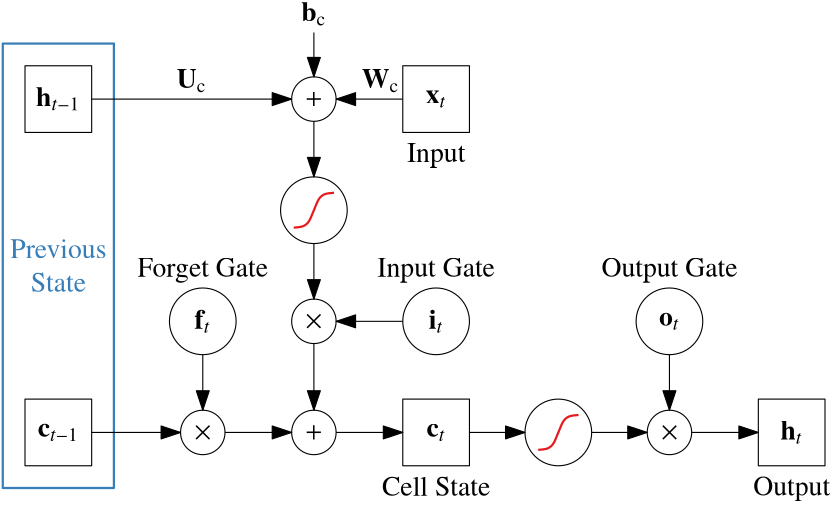 <?xml version="1.0"?>
<!DOCTYPE ipe SYSTEM "ipe.dtd">
<ipe version="70206" creator="Ipe 7.2.7">
<info created="D:20170627172802" modified="D:20170707154630"/>
<preamble>\usepackage{amsmath}
\usepackage{txfonts}
</preamble>
<ipestyle name="basic">
<symbol name="arrow/arc(spx)">
<path stroke="sym-stroke" fill="sym-stroke" pen="sym-pen">
0 0 m
-1 0.333 l
-1 -0.333 l
h
</path>
</symbol>
<symbol name="arrow/farc(spx)">
<path stroke="sym-stroke" fill="white" pen="sym-pen">
0 0 m
-1 0.333 l
-1 -0.333 l
h
</path>
</symbol>
<symbol name="arrow/ptarc(spx)">
<path stroke="sym-stroke" fill="sym-stroke" pen="sym-pen">
0 0 m
-1 0.333 l
-0.8 0 l
-1 -0.333 l
h
</path>
</symbol>
<symbol name="arrow/fptarc(spx)">
<path stroke="sym-stroke" fill="white" pen="sym-pen">
0 0 m
-1 0.333 l
-0.8 0 l
-1 -0.333 l
h
</path>
</symbol>
<symbol name="mark/circle(sx)" transformations="translations">
<path fill="sym-stroke">
0.6 0 0 0.6 0 0 e
0.4 0 0 0.4 0 0 e
</path>
</symbol>
<symbol name="mark/disk(sx)" transformations="translations">
<path fill="sym-stroke">
0.6 0 0 0.6 0 0 e
</path>
</symbol>
<symbol name="mark/fdisk(sfx)" transformations="translations">
<group>
<path fill="sym-fill">
0.5 0 0 0.5 0 0 e
</path>
<path fill="sym-stroke" fillrule="eofill">
0.6 0 0 0.6 0 0 e
0.4 0 0 0.4 0 0 e
</path>
</group>
</symbol>
<symbol name="mark/box(sx)" transformations="translations">
<path fill="sym-stroke" fillrule="eofill">
-0.6 -0.6 m
0.6 -0.6 l
0.6 0.6 l
-0.6 0.6 l
h
-0.4 -0.4 m
0.4 -0.4 l
0.4 0.4 l
-0.4 0.4 l
h
</path>
</symbol>
<symbol name="mark/square(sx)" transformations="translations">
<path fill="sym-stroke">
-0.6 -0.6 m
0.6 -0.6 l
0.6 0.6 l
-0.6 0.6 l
h
</path>
</symbol>
<symbol name="mark/fsquare(sfx)" transformations="translations">
<group>
<path fill="sym-fill">
-0.5 -0.5 m
0.5 -0.5 l
0.5 0.5 l
-0.5 0.5 l
h
</path>
<path fill="sym-stroke" fillrule="eofill">
-0.6 -0.6 m
0.6 -0.6 l
0.6 0.6 l
-0.6 0.6 l
h
-0.4 -0.4 m
0.4 -0.4 l
0.4 0.4 l
-0.4 0.4 l
h
</path>
</group>
</symbol>
<symbol name="mark/cross(sx)" transformations="translations">
<group>
<path fill="sym-stroke">
-0.43 -0.57 m
0.57 0.43 l
0.43 0.57 l
-0.57 -0.43 l
h
</path>
<path fill="sym-stroke">
-0.43 0.57 m
0.57 -0.43 l
0.43 -0.57 l
-0.57 0.43 l
h
</path>
</group>
</symbol>
<symbol name="arrow/fnormal(spx)">
<path stroke="sym-stroke" fill="white" pen="sym-pen">
0 0 m
-1 0.333 l
-1 -0.333 l
h
</path>
</symbol>
<symbol name="arrow/pointed(spx)">
<path stroke="sym-stroke" fill="sym-stroke" pen="sym-pen">
0 0 m
-1 0.333 l
-0.8 0 l
-1 -0.333 l
h
</path>
</symbol>
<symbol name="arrow/fpointed(spx)">
<path stroke="sym-stroke" fill="white" pen="sym-pen">
0 0 m
-1 0.333 l
-0.8 0 l
-1 -0.333 l
h
</path>
</symbol>
<symbol name="arrow/linear(spx)">
<path stroke="sym-stroke" pen="sym-pen">
-1 0.333 m
0 0 l
-1 -0.333 l
</path>
</symbol>
<symbol name="arrow/fdouble(spx)">
<path stroke="sym-stroke" fill="white" pen="sym-pen">
0 0 m
-1 0.333 l
-1 -0.333 l
h
-1 0 m
-2 0.333 l
-2 -0.333 l
h
</path>
</symbol>
<symbol name="arrow/double(spx)">
<path stroke="sym-stroke" fill="sym-stroke" pen="sym-pen">
0 0 m
-1 0.333 l
-1 -0.333 l
h
-1 0 m
-2 0.333 l
-2 -0.333 l
h
</path>
</symbol>
<pen name="heavier" value="0.8"/>
<pen name="fat" value="1.2"/>
<pen name="ultrafat" value="2"/>
<symbolsize name="large" value="5"/>
<symbolsize name="small" value="2"/>
<symbolsize name="tiny" value="1.1"/>
<arrowsize name="large" value="10"/>
<arrowsize name="small" value="5"/>
<arrowsize name="tiny" value="3"/>
<color name="red" value="1 0 0"/>
<color name="green" value="0 1 0"/>
<color name="blue" value="0 0 1"/>
<color name="yellow" value="1 1 0"/>
<color name="orange" value="1 0.647 0"/>
<color name="gold" value="1 0.843 0"/>
<color name="purple" value="0.627 0.125 0.941"/>
<color name="gray" value="0.745"/>
<color name="brown" value="0.647 0.165 0.165"/>
<color name="navy" value="0 0 0.502"/>
<color name="pink" value="1 0.753 0.796"/>
<color name="seagreen" value="0.18 0.545 0.341"/>
<color name="turquoise" value="0.251 0.878 0.816"/>
<color name="violet" value="0.933 0.51 0.933"/>
<color name="darkblue" value="0 0 0.545"/>
<color name="darkcyan" value="0 0.545 0.545"/>
<color name="darkgray" value="0.663"/>
<color name="darkgreen" value="0 0.392 0"/>
<color name="darkmagenta" value="0.545 0 0.545"/>
<color name="darkorange" value="1 0.549 0"/>
<color name="darkred" value="0.545 0 0"/>
<color name="lightblue" value="0.678 0.847 0.902"/>
<color name="lightcyan" value="0.878 1 1"/>
<color name="lightgray" value="0.827"/>
<color name="lightgreen" value="0.565 0.933 0.565"/>
<color name="lightyellow" value="1 1 0.878"/>
<dashstyle name="dashed" value="[4] 0"/>
<dashstyle name="dotted" value="[1 3] 0"/>
<dashstyle name="dash dotted" value="[4 2 1 2] 0"/>
<dashstyle name="dash dot dotted" value="[4 2 1 2 1 2] 0"/>
<textsize name="large" value="\large"/>
<textsize name="Large" value="\Large"/>
<textsize name="LARGE" value="\LARGE"/>
<textsize name="huge" value="\huge"/>
<textsize name="Huge" value="\Huge"/>
<textsize name="small" value="\small"/>
<textsize name="footnote" value="\footnotesize"/>
<textsize name="tiny" value="\tiny"/>
<textstyle name="center" begin="\begin{center}" end="\end{center}"/>
<textstyle name="itemize" begin="\begin{itemize}" end="\end{itemize}"/>
<textstyle name="item" begin="\begin{itemize}\item{}" end="\end{itemize}"/>
<gridsize name="4 pts" value="4"/>
<gridsize name="8 pts (~3 mm)" value="8"/>
<gridsize name="16 pts (~6 mm)" value="16"/>
<gridsize name="32 pts (~12 mm)" value="32"/>
<gridsize name="10 pts (~3.5 mm)" value="10"/>
<gridsize name="20 pts (~7 mm)" value="20"/>
<gridsize name="14 pts (~5 mm)" value="14"/>
<gridsize name="28 pts (~10 mm)" value="28"/>
<gridsize name="56 pts (~20 mm)" value="56"/>
<anglesize name="90 deg" value="90"/>
<anglesize name="60 deg" value="60"/>
<anglesize name="45 deg" value="45"/>
<anglesize name="30 deg" value="30"/>
<anglesize name="22.5 deg" value="22.5"/>
<opacity name="10%" value="0.1"/>
<opacity name="30%" value="0.3"/>
<opacity name="50%" value="0.5"/>
<opacity name="75%" value="0.75"/>
<tiling name="falling" angle="-60" step="4" width="1"/>
<tiling name="rising" angle="30" step="4" width="1"/>
</ipestyle>
<page>
<layer name="alpha"/>
<view layers="alpha" active="alpha"/>
<path layer="alpha" matrix="1 0 0 1 -8 0" stroke="black">
244 668 m
244 644 l
268 644 l
268 668 l
h
</path>
<text matrix="1 0 0 1 56 -80" transformations="translations" pos="192 736" stroke="black" type="label" width="6.986" height="4.659" depth="1.54" halign="center" valign="center" size="10" style="math">\mathbf{c}_t</text>
<path stroke="black">
100 668 m
100 644 l
124 644 l
124 668 l
h
</path>
<text matrix="1 0 0 1 -80 -80" transformations="translations" pos="192 736" stroke="black" type="label" width="14.908" height="4.659" depth="1.54" halign="center" valign="center" size="10" style="math">\mathbf{c}_{t-1}</text>
<path matrix="1 0 0 1 36 -80" stroke="black">
8 0 0 8 128 736 e
</path>
<path matrix="1 0 0 1 28 -80" stroke="black">
8 0 0 8 176 736 e
</path>
<text matrix="1 0 0 1 36 -80" transformations="translations" pos="128 736" stroke="black" type="label" width="6.336" height="5.116" depth="0.05" halign="center" valign="center" size="10" style="math">\times</text>
<text matrix="1 0 0 1 28 -80" transformations="translations" pos="176 736" stroke="black" type="label" width="6.336" height="5.091" depth="0" halign="center" valign="center" size="10" style="math">+</text>
<path matrix="1 0 0 1 28 -80" stroke="black" arrow="normal/normal">
184 736 m
208 736 l
</path>
<text matrix="1 0 0 1 -8 -96" transformations="translations" pos="256 736" stroke="black" type="label" width="39.024" height="6.804" depth="0.13" halign="center" valign="top" size="10">Cell State</text>
<path matrix="1 0 0 1 204 -80" stroke="black">
8 0 0 8 128 736 e
</path>
<text matrix="1 0 0 1 204 -80" transformations="translations" pos="128 736" stroke="black" type="label" width="6.336" height="5.116" depth="0.05" halign="center" valign="center" size="10" style="math">\times</text>
<path matrix="1 0 0 1 76 -56" stroke="black">
12 0 0 12 256 752 e
</path>
<text matrix="1 0 0 1 128 -52" transformations="translations" pos="204 748" stroke="black" type="label" width="7.544" height="4.659" depth="1.54" halign="center" valign="center" size="10" style="math">\mathbf{o}_t</text>
<path matrix="1 0 0 1 120 0" stroke="black">
244 668 m
244 644 l
268 644 l
268 668 l
h
</path>
<text matrix="1 0 0 1 184 -80" transformations="translations" pos="192 736" stroke="black" type="label" width="8.102" height="6.677" depth="1.54" halign="center" valign="center" size="10" style="math">\mathbf{h}_t</text>
<text matrix="1 0 0 1 76 -24" transformations="translations" pos="256 736" stroke="black" type="label" width="48.976" height="6.672" depth="2.16" halign="center" valign="baseline" size="10">Output Gate</text>
<path matrix="1 0 0 1 -92 -56" stroke="black">
12 0 0 12 256 752 e
</path>
<text matrix="1 0 0 1 -40 -52" transformations="translations" pos="204 748" stroke="black" type="label" width="5.88" height="6.841" depth="1.54" halign="center" valign="center" size="10" style="math">\mathbf{f}_t</text>
<text matrix="1 0 0 1 -92 -24" transformations="translations" pos="256 736" stroke="black" type="label" width="46.984" height="6.672" depth="2.16" halign="center" valign="baseline" size="10">Forget Gate</text>
<path matrix="1 0 0 1 8 0" stroke="black" arrow="normal/normal">
156 684 m
156 664 l
</path>
<path matrix="1 0 0 1 -144 120" stroke="black">
244 668 m
244 644 l
268 644 l
268 668 l
h
</path>
<text matrix="1 0 0 1 -80 40" transformations="translations" pos="192 736" stroke="black" type="label" width="16.024" height="6.677" depth="1.54" halign="center" valign="center" size="10" style="math">\mathbf{h}_{t-1}</text>
<path stroke="black" arrow="normal/normal">
204 688 m
204 664 l
</path>
<path matrix="1 0 0 1 76 -40" stroke="black">
8 0 0 8 128 736 e
</path>
<text matrix="1 0 0 1 76 -40" transformations="translations" pos="128 736" stroke="black" type="label" width="6.336" height="5.116" depth="0.05" halign="center" valign="center" size="10" style="math">\times</text>
<path stroke="black" arrow="normal/normal">
260 656 m
280 656 l
</path>
<path matrix="1 0 0 1 36 -96" stroke="black">
12 0 0 12 256 752 e
</path>
<path matrix="-0.0375398 0 0 -0.0548741 302.289 665.183" stroke="0.894 0.102 0.11" pen="0.8">
467.332 281.711 m
399.484 278.827
358.066 268.388
325.863 247.063
305.145 220.118
290.078 193.974
274.076 167.339 c
80.8403 52.9664 m
148.689 55.8509
190.107 66.2896
222.309 87.6145
243.027 114.56
258.094 140.703
274.096 167.339 c
</path>
<path stroke="black" arrow="normal/normal">
304 656 m
324 656 l
</path>
<path matrix="1 0 0 1 -8 0" stroke="black" arrow="normal/normal">
340 684 m
340 664 l
</path>
<path matrix="1 0 0 1 156 -80" stroke="black" arrow="normal/normal">
184 736 m
208 736 l
</path>
<path matrix="1 0 0 1 -8 120" stroke="black">
244 668 m
244 644 l
268 644 l
268 668 l
h
</path>
<text matrix="1 0 0 1 56 40" transformations="translations" pos="192 736" stroke="black" type="label" width="7.544" height="4.659" depth="1.54" halign="center" valign="center" size="10" style="math">\mathbf{x}_t</text>
<path matrix="1 0 0 1 -52 -16" stroke="black">
12 0 0 12 256 752 e
</path>
<path matrix="-0.0375398 0 0 -0.0548741 214.289 745.183" stroke="0.894 0.102 0.11" pen="0.8">
467.332 281.711 m
399.484 278.827
358.066 268.388
325.863 247.063
305.145 220.118
290.078 193.974
274.076 167.339 c
80.8403 52.9664 m
148.689 55.8509
190.107 66.2896
222.309 87.6145
243.027 114.56
258.094 140.703
274.096 167.339 c
</path>
<path matrix="1 0 0 1 -8 -56" stroke="black">
12 0 0 12 256 752 e
</path>
<text matrix="1 0 0 1 44 -52" transformations="translations" pos="204 748" stroke="black" type="label" width="5.332" height="6.841" depth="1.54" halign="center" valign="center" size="10" style="math">\mathbf{i}_t</text>
<text matrix="1 0 0 1 -8 -24" transformations="translations" pos="256 736" stroke="black" type="label" width="42.331" height="6.672" depth="2.16" halign="center" valign="baseline" size="10">Input Gate</text>
<path matrix="1 0 0 1 28 -40" stroke="black" rarrow="normal/normal">
184 736 m
208 736 l
</path>
<path matrix="1 0 0 1 28 40" stroke="black">
8 0 0 8 176 736 e
</path>
<text matrix="1 0 0 1 28 40" transformations="translations" pos="176 736" stroke="black" type="label" width="6.336" height="5.091" depth="0" halign="center" valign="center" size="10" style="math">+</text>
<path stroke="black" arrow="normal/normal">
204 724 m
204 704 l
</path>
<path stroke="black" arrow="normal/normal">
236 776 m
212 776 l
</path>
<path matrix="1 0 0 1 48 84" stroke="black" arrow="normal/normal">
156 684 m
156 664 l
</path>
<text matrix="1 0 0 1 84 -4" transformations="translations" pos="144 784" stroke="black" type="label" width="13.557" height="6.678" depth="1.56" halign="center" valign="baseline" size="10" style="math">\mathbf{W}_{\text{c}}</text>
<text matrix="1 0 0 1 16 -4" transformations="translations" pos="144 784" stroke="black" type="label" width="10.788" height="6.678" depth="1.56" halign="center" valign="baseline" size="10" style="math">\mathbf{U}_{\text{c}}</text>
<path matrix="1 0 0 1 76 -80" stroke="black" arrow="normal/normal">
96 736 m
120 736 l
</path>
<text matrix="1 0 0 1 120 -96" transformations="translations" pos="256 736" stroke="black" type="label" width="27.676" height="6.672" depth="2.16" halign="center" valign="top" size="10">Output</text>
<path stroke="black" arrow="normal/normal">
204 800 m
204 784 l
</path>
<text matrix="1 0 0 1 60 20" transformations="translations" pos="144 784" stroke="black" type="label" width="9.134" height="6.678" depth="1.56" halign="center" valign="baseline" size="10" style="math">\mathbf{b}_{\text{c}}</text>
<text matrix="1 0 0 1 -8 24" transformations="translations" pos="256 736" stroke="black" type="label" width="21.031" height="6.672" depth="2.16" halign="center" valign="top" size="10">Input</text>
<path stroke="0.216 0.494 0.722" pen="0.8">
92 796 m
92 636 l
132 636 l
132 796 l
h
</path>
<text matrix="1 0 0 1 -20 -80" transformations="translations" pos="112 796" stroke="0.216 0.494 0.722" type="minipage" width="40" height="12.024" depth="6.91" valign="center" size="10" style="center">Previous State</text>
<path stroke="black" arrow="normal/normal">
124 656 m
156 656 l
</path>
<path stroke="black" arrow="normal/normal">
124 776 m
196 776 l
</path>
</page>
</ipe>

